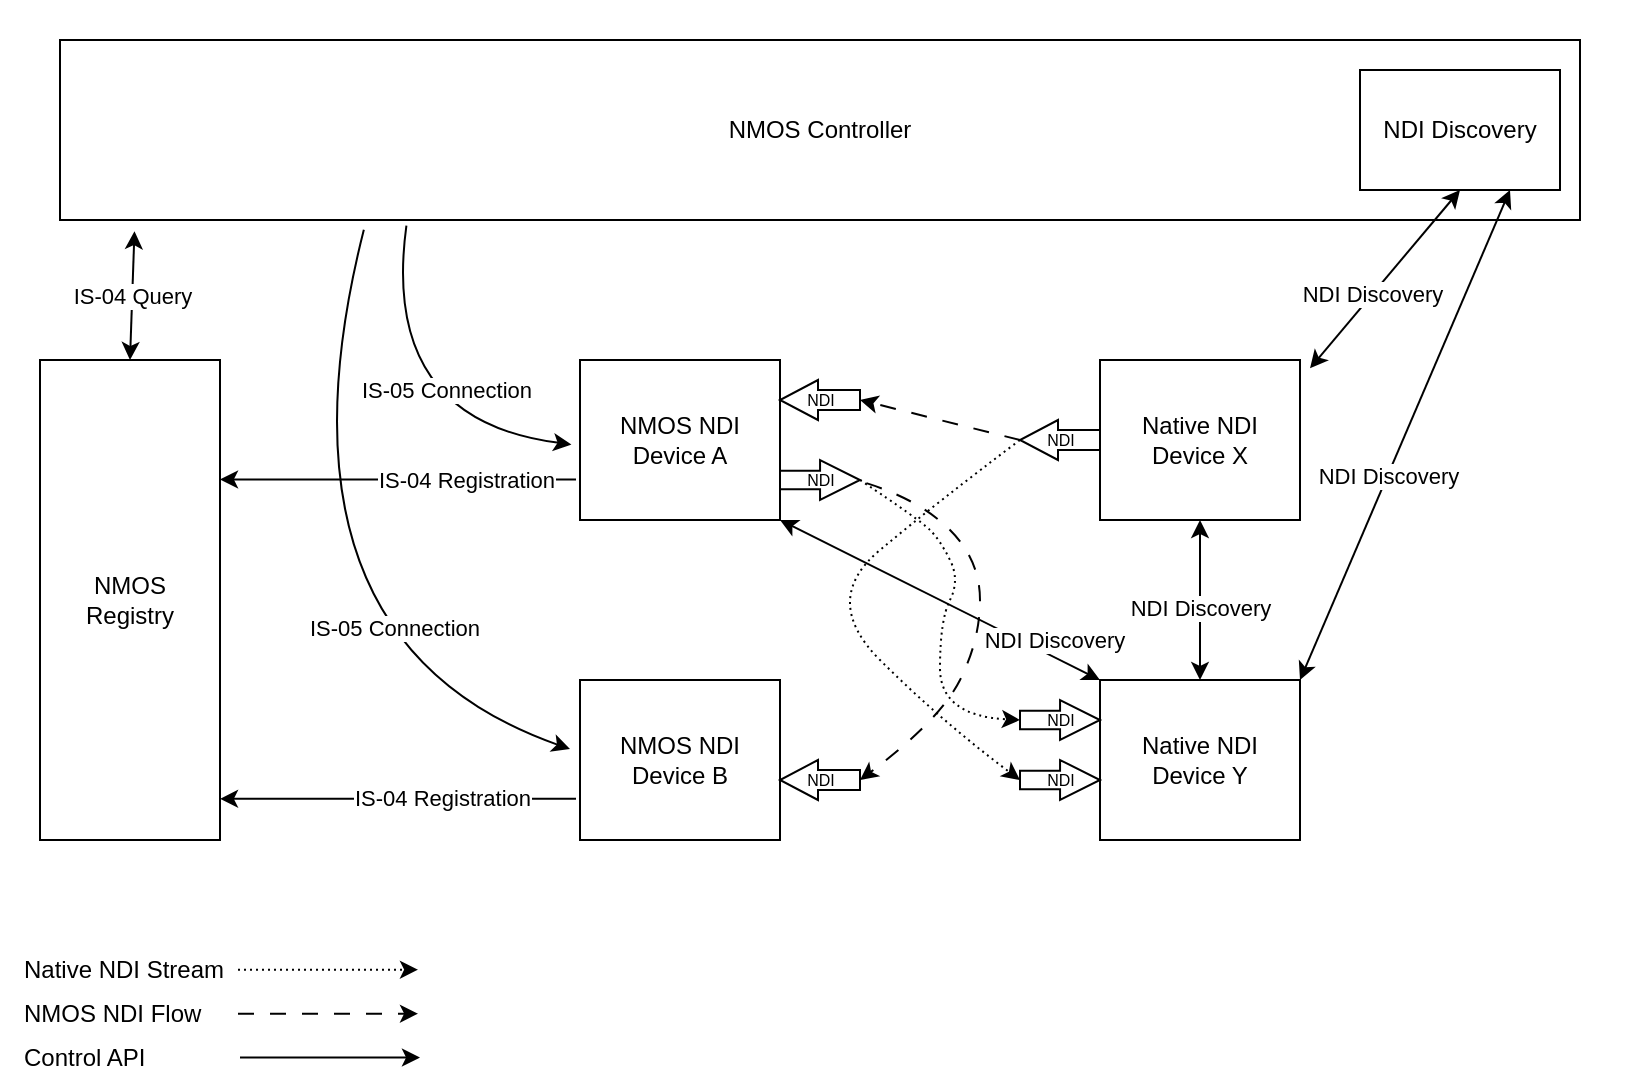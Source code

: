 <mxfile version="21.6.1" type="device">
  <diagram name="Page-1" id="FqibmQxH8pM4NbbEJEyq">
    <mxGraphModel dx="945" dy="654" grid="1" gridSize="10" guides="1" tooltips="1" connect="1" arrows="1" fold="1" page="1" pageScale="1" pageWidth="850" pageHeight="1100" background="#ffffff" math="0" shadow="0">
      <root>
        <mxCell id="0" />
        <mxCell id="1" parent="0" />
        <mxCell id="pIb1P90zdNiWHYiYZIQa-1" value="NMOS Controller" style="rounded=0;whiteSpace=wrap;html=1;" parent="1" vertex="1">
          <mxGeometry x="40" y="120" width="760" height="90" as="geometry" />
        </mxCell>
        <mxCell id="pIb1P90zdNiWHYiYZIQa-2" value="NDI Discovery" style="rounded=0;whiteSpace=wrap;html=1;" parent="1" vertex="1">
          <mxGeometry x="690" y="135" width="100" height="60" as="geometry" />
        </mxCell>
        <mxCell id="pIb1P90zdNiWHYiYZIQa-3" value="NMOS&lt;br&gt;Registry" style="rounded=0;whiteSpace=wrap;html=1;" parent="1" vertex="1">
          <mxGeometry x="30" y="280" width="90" height="240" as="geometry" />
        </mxCell>
        <mxCell id="pIb1P90zdNiWHYiYZIQa-4" value="" style="endArrow=classic;startArrow=none;html=1;rounded=0;startFill=0;dashed=1;dashPattern=1 2;" parent="1" edge="1">
          <mxGeometry width="50" height="50" relative="1" as="geometry">
            <mxPoint x="129" y="584.83" as="sourcePoint" />
            <mxPoint x="219" y="584.83" as="targetPoint" />
          </mxGeometry>
        </mxCell>
        <mxCell id="pIb1P90zdNiWHYiYZIQa-6" value="" style="endArrow=classic;startArrow=classic;html=1;rounded=0;exitX=0.5;exitY=0;exitDx=0;exitDy=0;entryX=0.049;entryY=1.062;entryDx=0;entryDy=0;entryPerimeter=0;" parent="1" source="pIb1P90zdNiWHYiYZIQa-3" target="pIb1P90zdNiWHYiYZIQa-1" edge="1">
          <mxGeometry width="50" height="50" relative="1" as="geometry">
            <mxPoint x="260" y="260" as="sourcePoint" />
            <mxPoint x="110" y="210" as="targetPoint" />
          </mxGeometry>
        </mxCell>
        <mxCell id="pIb1P90zdNiWHYiYZIQa-24" value="IS-04 Query" style="edgeLabel;html=1;align=center;verticalAlign=middle;resizable=0;points=[];" parent="pIb1P90zdNiWHYiYZIQa-6" vertex="1" connectable="0">
          <mxGeometry x="0.013" relative="1" as="geometry">
            <mxPoint as="offset" />
          </mxGeometry>
        </mxCell>
        <mxCell id="pIb1P90zdNiWHYiYZIQa-8" value="Native NDI Stream" style="text;strokeColor=none;align=left;fillColor=none;html=1;verticalAlign=middle;whiteSpace=wrap;rounded=0;" parent="1" vertex="1">
          <mxGeometry x="20" y="570" width="130" height="30" as="geometry" />
        </mxCell>
        <mxCell id="pIb1P90zdNiWHYiYZIQa-9" value="Native NDI Device X" style="rounded=0;whiteSpace=wrap;html=1;" parent="1" vertex="1">
          <mxGeometry x="560" y="280" width="100" height="80" as="geometry" />
        </mxCell>
        <mxCell id="pIb1P90zdNiWHYiYZIQa-10" value="Native NDI Device Y" style="rounded=0;whiteSpace=wrap;html=1;" parent="1" vertex="1">
          <mxGeometry x="560" y="440" width="100" height="80" as="geometry" />
        </mxCell>
        <mxCell id="pIb1P90zdNiWHYiYZIQa-11" value="NMOS NDI Device A" style="rounded=0;whiteSpace=wrap;html=1;" parent="1" vertex="1">
          <mxGeometry x="300" y="280" width="100" height="80" as="geometry" />
        </mxCell>
        <mxCell id="pIb1P90zdNiWHYiYZIQa-12" value="NMOS NDI Device B" style="rounded=0;whiteSpace=wrap;html=1;" parent="1" vertex="1">
          <mxGeometry x="300" y="440" width="100" height="80" as="geometry" />
        </mxCell>
        <mxCell id="pIb1P90zdNiWHYiYZIQa-15" value="" style="endArrow=classic;startArrow=classic;html=1;rounded=0;exitX=1;exitY=0;exitDx=0;exitDy=0;entryX=0.75;entryY=1;entryDx=0;entryDy=0;" parent="1" source="pIb1P90zdNiWHYiYZIQa-10" target="pIb1P90zdNiWHYiYZIQa-2" edge="1">
          <mxGeometry width="50" height="50" relative="1" as="geometry">
            <mxPoint x="550" y="260" as="sourcePoint" />
            <mxPoint x="600" y="210" as="targetPoint" />
          </mxGeometry>
        </mxCell>
        <mxCell id="pIb1P90zdNiWHYiYZIQa-16" value="NDI Discovery" style="edgeLabel;html=1;align=center;verticalAlign=middle;resizable=0;points=[];" parent="pIb1P90zdNiWHYiYZIQa-15" vertex="1" connectable="0">
          <mxGeometry x="-0.165" relative="1" as="geometry">
            <mxPoint as="offset" />
          </mxGeometry>
        </mxCell>
        <mxCell id="pIb1P90zdNiWHYiYZIQa-17" value="" style="endArrow=classic;startArrow=classic;html=1;rounded=0;exitX=1.05;exitY=0.052;exitDx=0;exitDy=0;entryX=0.5;entryY=1;entryDx=0;entryDy=0;exitPerimeter=0;" parent="1" source="pIb1P90zdNiWHYiYZIQa-9" target="pIb1P90zdNiWHYiYZIQa-2" edge="1">
          <mxGeometry width="50" height="50" relative="1" as="geometry">
            <mxPoint x="630" y="360" as="sourcePoint" />
            <mxPoint x="560" y="290" as="targetPoint" />
          </mxGeometry>
        </mxCell>
        <mxCell id="pIb1P90zdNiWHYiYZIQa-18" value="NDI Discovery" style="edgeLabel;html=1;align=center;verticalAlign=middle;resizable=0;points=[];" parent="pIb1P90zdNiWHYiYZIQa-17" vertex="1" connectable="0">
          <mxGeometry x="-0.165" relative="1" as="geometry">
            <mxPoint as="offset" />
          </mxGeometry>
        </mxCell>
        <mxCell id="pIb1P90zdNiWHYiYZIQa-28" value="" style="endArrow=classic;html=1;rounded=0;entryX=1;entryY=0.5;entryDx=0;entryDy=0;startArrow=none;startFill=0;exitX=-0.016;exitY=0.804;exitDx=0;exitDy=0;exitPerimeter=0;" parent="1" edge="1">
          <mxGeometry width="50" height="50" relative="1" as="geometry">
            <mxPoint x="298" y="339.71" as="sourcePoint" />
            <mxPoint x="120" y="339.71" as="targetPoint" />
          </mxGeometry>
        </mxCell>
        <mxCell id="pIb1P90zdNiWHYiYZIQa-29" value="IS-04 Registration" style="edgeLabel;html=1;align=center;verticalAlign=middle;resizable=0;points=[];" parent="pIb1P90zdNiWHYiYZIQa-28" vertex="1" connectable="0">
          <mxGeometry x="0.186" y="2" relative="1" as="geometry">
            <mxPoint x="50" y="-2" as="offset" />
          </mxGeometry>
        </mxCell>
        <mxCell id="pIb1P90zdNiWHYiYZIQa-30" value="" style="curved=1;endArrow=classic;html=1;rounded=0;exitX=0.32;exitY=1.031;exitDx=0;exitDy=0;exitPerimeter=0;entryX=-0.043;entryY=0.528;entryDx=0;entryDy=0;entryPerimeter=0;" parent="1" target="pIb1P90zdNiWHYiYZIQa-11" edge="1">
          <mxGeometry width="50" height="50" relative="1" as="geometry">
            <mxPoint x="213.2" y="212.79" as="sourcePoint" />
            <mxPoint x="230" y="280" as="targetPoint" />
            <Array as="points">
              <mxPoint x="200" y="310" />
            </Array>
          </mxGeometry>
        </mxCell>
        <mxCell id="pIb1P90zdNiWHYiYZIQa-31" value="IS-05 Connection" style="edgeLabel;html=1;align=center;verticalAlign=middle;resizable=0;points=[];" parent="pIb1P90zdNiWHYiYZIQa-30" vertex="1" connectable="0">
          <mxGeometry x="0.319" y="19" relative="1" as="geometry">
            <mxPoint as="offset" />
          </mxGeometry>
        </mxCell>
        <mxCell id="pIb1P90zdNiWHYiYZIQa-32" value="" style="curved=1;endArrow=classic;html=1;rounded=0;exitX=0.292;exitY=1.054;exitDx=0;exitDy=0;exitPerimeter=0;entryX=-0.05;entryY=0.432;entryDx=0;entryDy=0;entryPerimeter=0;" parent="1" target="pIb1P90zdNiWHYiYZIQa-12" edge="1">
          <mxGeometry width="50" height="50" relative="1" as="geometry">
            <mxPoint x="191.92" y="214.86" as="sourcePoint" />
            <mxPoint x="246" y="330" as="targetPoint" />
            <Array as="points">
              <mxPoint x="140" y="420" />
            </Array>
          </mxGeometry>
        </mxCell>
        <mxCell id="pIb1P90zdNiWHYiYZIQa-33" value="IS-05 Connection" style="edgeLabel;html=1;align=center;verticalAlign=middle;resizable=0;points=[];" parent="pIb1P90zdNiWHYiYZIQa-32" vertex="1" connectable="0">
          <mxGeometry x="0.319" y="19" relative="1" as="geometry">
            <mxPoint x="26" as="offset" />
          </mxGeometry>
        </mxCell>
        <mxCell id="pIb1P90zdNiWHYiYZIQa-34" value="NDI" style="html=1;shadow=0;dashed=0;align=center;verticalAlign=middle;shape=mxgraph.arrows2.arrow;dy=0.5;dx=19;flipH=1;notch=0;fontSize=8;" parent="1" vertex="1">
          <mxGeometry x="520" y="310" width="40" height="20" as="geometry" />
        </mxCell>
        <mxCell id="pIb1P90zdNiWHYiYZIQa-38" value="NDI" style="html=1;shadow=0;dashed=0;align=center;verticalAlign=middle;shape=mxgraph.arrows2.arrow;dy=0.54;dx=19.97;notch=0;fontSize=8;" parent="1" vertex="1">
          <mxGeometry x="400" y="330" width="40" height="20" as="geometry" />
        </mxCell>
        <mxCell id="pIb1P90zdNiWHYiYZIQa-40" value="NDI" style="html=1;shadow=0;dashed=0;align=center;verticalAlign=middle;shape=mxgraph.arrows2.arrow;dy=0.54;dx=19.97;notch=0;fontSize=8;" parent="1" vertex="1">
          <mxGeometry x="520" y="480" width="40" height="20" as="geometry" />
        </mxCell>
        <mxCell id="pIb1P90zdNiWHYiYZIQa-41" value="" style="endArrow=classic;startArrow=classic;html=1;rounded=0;entryX=0.5;entryY=1;entryDx=0;entryDy=0;" parent="1" source="pIb1P90zdNiWHYiYZIQa-10" target="pIb1P90zdNiWHYiYZIQa-9" edge="1">
          <mxGeometry width="50" height="50" relative="1" as="geometry">
            <mxPoint x="670" y="430" as="sourcePoint" />
            <mxPoint x="775" y="205" as="targetPoint" />
          </mxGeometry>
        </mxCell>
        <mxCell id="pIb1P90zdNiWHYiYZIQa-42" value="NDI Discovery" style="edgeLabel;html=1;align=center;verticalAlign=middle;resizable=0;points=[];" parent="pIb1P90zdNiWHYiYZIQa-41" vertex="1" connectable="0">
          <mxGeometry x="-0.165" relative="1" as="geometry">
            <mxPoint y="-3" as="offset" />
          </mxGeometry>
        </mxCell>
        <mxCell id="pIb1P90zdNiWHYiYZIQa-43" value="NDI" style="html=1;shadow=0;dashed=0;align=center;verticalAlign=middle;shape=mxgraph.arrows2.arrow;dy=0.5;dx=19;flipH=1;notch=0;fontSize=8;" parent="1" vertex="1">
          <mxGeometry x="400" y="290" width="40" height="20" as="geometry" />
        </mxCell>
        <mxCell id="pIb1P90zdNiWHYiYZIQa-44" value="NDI" style="html=1;shadow=0;dashed=0;align=center;verticalAlign=middle;shape=mxgraph.arrows2.arrow;dy=0.5;dx=19;flipH=1;notch=0;fontSize=8;" parent="1" vertex="1">
          <mxGeometry x="400" y="480" width="40" height="20" as="geometry" />
        </mxCell>
        <mxCell id="pIb1P90zdNiWHYiYZIQa-45" value="" style="curved=1;endArrow=classic;html=1;rounded=0;entryX=0;entryY=0.5;entryDx=0;entryDy=0;entryPerimeter=0;exitX=1;exitY=0.5;exitDx=0;exitDy=0;exitPerimeter=0;dashed=1;dashPattern=1 2;" parent="1" source="pIb1P90zdNiWHYiYZIQa-34" target="pIb1P90zdNiWHYiYZIQa-40" edge="1">
          <mxGeometry width="50" height="50" relative="1" as="geometry">
            <mxPoint x="510" y="360.79" as="sourcePoint" />
            <mxPoint x="526" y="480" as="targetPoint" />
            <Array as="points">
              <mxPoint x="480" y="350" />
              <mxPoint x="420" y="400" />
              <mxPoint x="480" y="460" />
            </Array>
          </mxGeometry>
        </mxCell>
        <mxCell id="pIb1P90zdNiWHYiYZIQa-47" value="" style="endArrow=classic;html=1;rounded=0;entryX=0;entryY=0.5;entryDx=0;entryDy=0;startArrow=none;startFill=0;dashed=1;dashPattern=8 8;entryPerimeter=0;" parent="1" edge="1" target="pIb1P90zdNiWHYiYZIQa-43">
          <mxGeometry width="50" height="50" relative="1" as="geometry">
            <mxPoint x="520" y="320" as="sourcePoint" />
            <mxPoint x="440" y="340" as="targetPoint" />
          </mxGeometry>
        </mxCell>
        <mxCell id="pIb1P90zdNiWHYiYZIQa-49" value="" style="curved=1;endArrow=classic;html=1;rounded=0;entryX=0;entryY=0.5;entryDx=0;entryDy=0;entryPerimeter=0;exitX=1.08;exitY=0.579;exitDx=0;exitDy=0;exitPerimeter=0;dashed=1;dashPattern=8 8;" parent="1" source="pIb1P90zdNiWHYiYZIQa-38" target="pIb1P90zdNiWHYiYZIQa-44" edge="1">
          <mxGeometry width="50" height="50" relative="1" as="geometry">
            <mxPoint x="470" y="335" as="sourcePoint" />
            <mxPoint x="470" y="490" as="targetPoint" />
            <Array as="points">
              <mxPoint x="470" y="350" />
              <mxPoint x="500" y="380" />
              <mxPoint x="500" y="420" />
              <mxPoint x="480" y="460" />
            </Array>
          </mxGeometry>
        </mxCell>
        <mxCell id="pIb1P90zdNiWHYiYZIQa-50" value="NMOS NDI Flow" style="text;strokeColor=none;align=left;fillColor=none;html=1;verticalAlign=middle;whiteSpace=wrap;rounded=0;" parent="1" vertex="1">
          <mxGeometry x="20" y="592" width="130" height="30" as="geometry" />
        </mxCell>
        <mxCell id="pIb1P90zdNiWHYiYZIQa-51" value="" style="endArrow=classic;startArrow=none;html=1;rounded=0;startFill=0;dashed=1;dashPattern=8 8;" parent="1" edge="1">
          <mxGeometry width="50" height="50" relative="1" as="geometry">
            <mxPoint x="129" y="606.83" as="sourcePoint" />
            <mxPoint x="219" y="606.83" as="targetPoint" />
          </mxGeometry>
        </mxCell>
        <mxCell id="pIb1P90zdNiWHYiYZIQa-52" value="Control API" style="text;strokeColor=none;align=left;fillColor=none;html=1;verticalAlign=middle;whiteSpace=wrap;rounded=0;" parent="1" vertex="1">
          <mxGeometry x="20" y="614" width="130" height="30" as="geometry" />
        </mxCell>
        <mxCell id="pIb1P90zdNiWHYiYZIQa-53" value="" style="endArrow=classic;startArrow=none;html=1;rounded=0;startFill=0;" parent="1" edge="1">
          <mxGeometry width="50" height="50" relative="1" as="geometry">
            <mxPoint x="130" y="628.76" as="sourcePoint" />
            <mxPoint x="220" y="628.76" as="targetPoint" />
          </mxGeometry>
        </mxCell>
        <mxCell id="pIb1P90zdNiWHYiYZIQa-55" value="" style="endArrow=classic;html=1;rounded=0;entryX=1;entryY=0.5;entryDx=0;entryDy=0;startArrow=none;startFill=0;exitX=-0.016;exitY=0.804;exitDx=0;exitDy=0;exitPerimeter=0;" parent="1" edge="1">
          <mxGeometry width="50" height="50" relative="1" as="geometry">
            <mxPoint x="298" y="499.43" as="sourcePoint" />
            <mxPoint x="120" y="499.43" as="targetPoint" />
          </mxGeometry>
        </mxCell>
        <mxCell id="pIb1P90zdNiWHYiYZIQa-56" value="IS-04 Registration" style="edgeLabel;html=1;align=center;verticalAlign=middle;resizable=0;points=[];" parent="pIb1P90zdNiWHYiYZIQa-55" vertex="1" connectable="0">
          <mxGeometry x="0.186" y="2" relative="1" as="geometry">
            <mxPoint x="38" y="-3" as="offset" />
          </mxGeometry>
        </mxCell>
        <mxCell id="NoBaqFFP2ZB5Eg4ciPcF-1" value="" style="endArrow=classic;startArrow=classic;html=1;rounded=0;exitX=0;exitY=0;exitDx=0;exitDy=0;entryX=0.93;entryY=1;entryDx=0;entryDy=0;entryPerimeter=0;" edge="1" parent="1" source="pIb1P90zdNiWHYiYZIQa-10">
          <mxGeometry width="50" height="50" relative="1" as="geometry">
            <mxPoint x="567" y="440" as="sourcePoint" />
            <mxPoint x="400" y="360" as="targetPoint" />
          </mxGeometry>
        </mxCell>
        <mxCell id="NoBaqFFP2ZB5Eg4ciPcF-2" value="NDI Discovery" style="edgeLabel;html=1;align=center;verticalAlign=middle;resizable=0;points=[];" vertex="1" connectable="0" parent="NoBaqFFP2ZB5Eg4ciPcF-1">
          <mxGeometry x="-0.165" relative="1" as="geometry">
            <mxPoint x="43" y="13" as="offset" />
          </mxGeometry>
        </mxCell>
        <mxCell id="NoBaqFFP2ZB5Eg4ciPcF-5" value="" style="rounded=0;whiteSpace=wrap;html=1;strokeColor=none;fillColor=none;" vertex="1" parent="1">
          <mxGeometry x="10" y="100" width="820" height="10" as="geometry" />
        </mxCell>
        <mxCell id="NoBaqFFP2ZB5Eg4ciPcF-6" value="" style="curved=1;endArrow=classic;html=1;rounded=0;entryX=0;entryY=0.5;entryDx=0;entryDy=0;entryPerimeter=0;dashed=1;dashPattern=1 2;" edge="1" parent="1" target="NoBaqFFP2ZB5Eg4ciPcF-7">
          <mxGeometry width="50" height="50" relative="1" as="geometry">
            <mxPoint x="440" y="340" as="sourcePoint" />
            <mxPoint x="440" y="488" as="targetPoint" />
            <Array as="points">
              <mxPoint x="470" y="360" />
              <mxPoint x="480" y="370" />
              <mxPoint x="490" y="390" />
              <mxPoint x="480" y="410" />
              <mxPoint x="480" y="458" />
            </Array>
          </mxGeometry>
        </mxCell>
        <mxCell id="NoBaqFFP2ZB5Eg4ciPcF-7" value="NDI" style="html=1;shadow=0;dashed=0;align=center;verticalAlign=middle;shape=mxgraph.arrows2.arrow;dy=0.54;dx=19.97;notch=0;fontSize=8;" vertex="1" parent="1">
          <mxGeometry x="520" y="450" width="40" height="20" as="geometry" />
        </mxCell>
      </root>
    </mxGraphModel>
  </diagram>
</mxfile>

